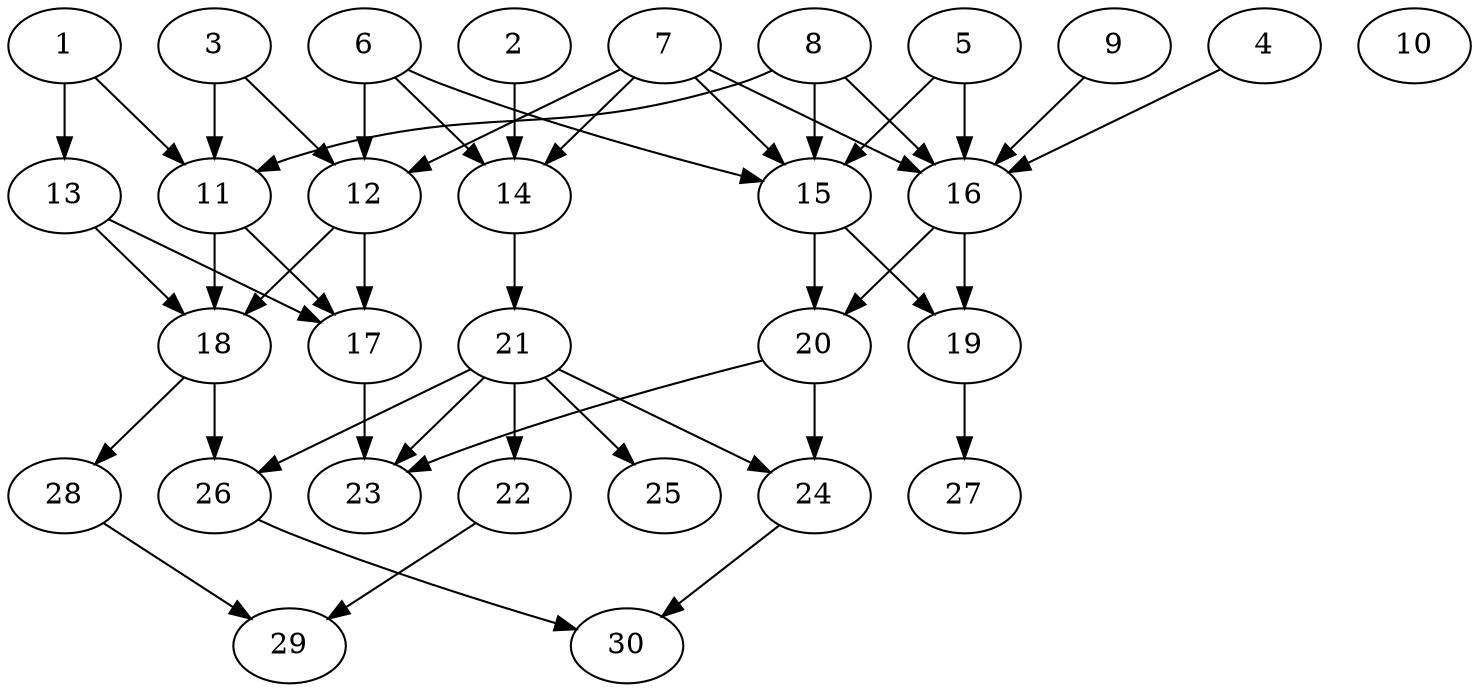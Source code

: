 // DAG (tier=2-normal, mode=data, n=30, ccr=0.417, fat=0.694, density=0.487, regular=0.474, jump=0.137, mindata=2097152, maxdata=16777216)
// DAG automatically generated by daggen at Sun Aug 24 16:33:34 2025
// /home/ermia/Project/Environments/daggen/bin/daggen --dot --ccr 0.417 --fat 0.694 --regular 0.474 --density 0.487 --jump 0.137 --mindata 2097152 --maxdata 16777216 -n 30 
digraph G {
  1 [size="17866615254047888", alpha="0.05", expect_size="8933307627023944"]
  1 -> 11 [size ="2163081123725312"]
  1 -> 13 [size ="2163081123725312"]
  2 [size="676077112276814080", alpha="0.08", expect_size="338038556138407040"]
  2 -> 14 [size ="266365357260800"]
  3 [size="280420764412188557312", alpha="0.08", expect_size="140210382206094278656"]
  3 -> 11 [size ="342738927091712"]
  3 -> 12 [size ="342738927091712"]
  4 [size="45587304251857656", alpha="0.13", expect_size="22793652125928828"]
  4 -> 16 [size ="1356623209562112"]
  5 [size="82193947642260619264", alpha="0.10", expect_size="41096973821130309632"]
  5 -> 15 [size ="151234153545728"]
  5 -> 16 [size ="151234153545728"]
  6 [size="986700254469231104", alpha="0.09", expect_size="493350127234615552"]
  6 -> 12 [size ="516795303723008"]
  6 -> 14 [size ="516795303723008"]
  6 -> 15 [size ="516795303723008"]
  7 [size="117848513218602384", alpha="0.04", expect_size="58924256609301192"]
  7 -> 12 [size ="2205585034444800"]
  7 -> 14 [size ="2205585034444800"]
  7 -> 15 [size ="2205585034444800"]
  7 -> 16 [size ="2205585034444800"]
  8 [size="39960921522711960", alpha="0.18", expect_size="19980460761355980"]
  8 -> 11 [size ="1939634376409088"]
  8 -> 15 [size ="1939634376409088"]
  8 -> 16 [size ="1939634376409088"]
  9 [size="163502215183466496000", alpha="0.10", expect_size="81751107591733248000"]
  9 -> 16 [size ="239206190284800"]
  10 [size="1812164025029475958784", alpha="0.20", expect_size="906082012514737979392"]
  11 [size="3310703447526019072", alpha="0.10", expect_size="1655351723763009536"]
  11 -> 17 [size ="1354490489864192"]
  11 -> 18 [size ="1354490489864192"]
  12 [size="11174315738934216", alpha="0.08", expect_size="5587157869467108"]
  12 -> 17 [size ="249711546073088"]
  12 -> 18 [size ="249711546073088"]
  13 [size="444700927425706459136", alpha="0.16", expect_size="222350463712853229568"]
  13 -> 17 [size ="466088810774528"]
  13 -> 18 [size ="466088810774528"]
  14 [size="16650071006869794", alpha="0.14", expect_size="8325035503434897"]
  14 -> 21 [size ="1217238325526528"]
  15 [size="1755841257070820096", alpha="0.17", expect_size="877920628535410048"]
  15 -> 19 [size ="1920801850785792"]
  15 -> 20 [size ="1920801850785792"]
  16 [size="1269559188607229952", alpha="0.13", expect_size="634779594303614976"]
  16 -> 19 [size ="553642893508608"]
  16 -> 20 [size ="553642893508608"]
  17 [size="49546979307753136", alpha="0.05", expect_size="24773489653876568"]
  17 -> 23 [size ="874291604226048"]
  18 [size="446704569912796672", alpha="0.08", expect_size="223352284956398336"]
  18 -> 26 [size ="1114028751454208"]
  18 -> 28 [size ="1114028751454208"]
  19 [size="3090918748623404544", alpha="0.01", expect_size="1545459374311702272"]
  19 -> 27 [size ="1500418941124608"]
  20 [size="255160516733007036416", alpha="0.13", expect_size="127580258366503518208"]
  20 -> 23 [size ="321834281074688"]
  20 -> 24 [size ="321834281074688"]
  21 [size="143815085534236912", alpha="0.16", expect_size="71907542767118456"]
  21 -> 22 [size ="124986903756800"]
  21 -> 23 [size ="124986903756800"]
  21 -> 24 [size ="124986903756800"]
  21 -> 25 [size ="124986903756800"]
  21 -> 26 [size ="124986903756800"]
  22 [size="25946626562350076", alpha="0.07", expect_size="12973313281175038"]
  22 -> 29 [size ="560478770167808"]
  23 [size="2608773159300680704", alpha="0.06", expect_size="1304386579650340352"]
  24 [size="362762454168968640", alpha="0.14", expect_size="181381227084484320"]
  24 -> 30 [size ="141632259227648"]
  25 [size="18837381011224044", alpha="0.09", expect_size="9418690505612022"]
  26 [size="2105967918711634", alpha="0.18", expect_size="1052983959355817"]
  26 -> 30 [size ="104292845355008"]
  27 [size="82570055566786816", alpha="0.03", expect_size="41285027783393408"]
  28 [size="2272976476355690496000", alpha="0.18", expect_size="1136488238177845248000"]
  28 -> 29 [size ="1382992891084800"]
  29 [size="1180030310049792768", alpha="0.02", expect_size="590015155024896384"]
  30 [size="1919005553909378048", alpha="0.16", expect_size="959502776954689024"]
}